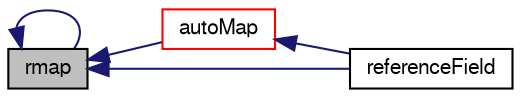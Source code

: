 digraph "rmap"
{
  bgcolor="transparent";
  edge [fontname="FreeSans",fontsize="10",labelfontname="FreeSans",labelfontsize="10"];
  node [fontname="FreeSans",fontsize="10",shape=record];
  rankdir="LR";
  Node229 [label="rmap",height=0.2,width=0.4,color="black", fillcolor="grey75", style="filled", fontcolor="black"];
  Node229 -> Node230 [dir="back",color="midnightblue",fontsize="10",style="solid",fontname="FreeSans"];
  Node230 [label="autoMap",height=0.2,width=0.4,color="red",URL="$a22298.html#a0ab0c43ce90d756c88dd81e3d0a9eef5",tooltip="Map (and resize as needed) from self given a mapping object. "];
  Node230 -> Node231 [dir="back",color="midnightblue",fontsize="10",style="solid",fontname="FreeSans"];
  Node231 [label="referenceField",height=0.2,width=0.4,color="black",URL="$a22298.html#a01bb586401d7efde920c949796ba9ea4",tooltip="Return reference to the reference field to allow adjustment. "];
  Node229 -> Node231 [dir="back",color="midnightblue",fontsize="10",style="solid",fontname="FreeSans"];
  Node229 -> Node229 [dir="back",color="midnightblue",fontsize="10",style="solid",fontname="FreeSans"];
}
